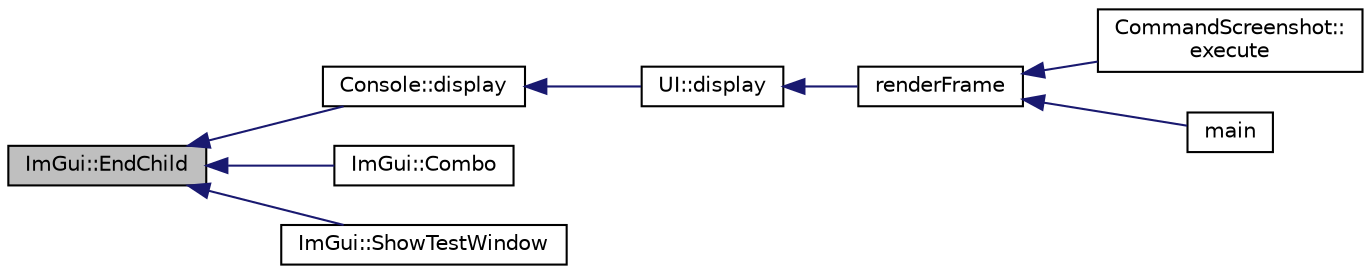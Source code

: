 digraph "ImGui::EndChild"
{
 // INTERACTIVE_SVG=YES
  edge [fontname="Helvetica",fontsize="10",labelfontname="Helvetica",labelfontsize="10"];
  node [fontname="Helvetica",fontsize="10",shape=record];
  rankdir="LR";
  Node1 [label="ImGui::EndChild",height=0.2,width=0.4,color="black", fillcolor="grey75", style="filled" fontcolor="black"];
  Node1 -> Node2 [dir="back",color="midnightblue",fontsize="10",style="solid",fontname="Helvetica"];
  Node2 [label="Console::display",height=0.2,width=0.4,color="black", fillcolor="white", style="filled",URL="$class_console.html#aa392bbf2aeecd5e86a4e624bcf9b087a"];
  Node2 -> Node3 [dir="back",color="midnightblue",fontsize="10",style="solid",fontname="Helvetica"];
  Node3 [label="UI::display",height=0.2,width=0.4,color="black", fillcolor="white", style="filled",URL="$class_u_i.html#a12b9189214f668a640c39f27725e0f85"];
  Node3 -> Node4 [dir="back",color="midnightblue",fontsize="10",style="solid",fontname="Helvetica"];
  Node4 [label="renderFrame",height=0.2,width=0.4,color="black", fillcolor="white", style="filled",URL="$main_8cpp.html#a00df6d86f86c2004b5c421980456d3f7"];
  Node4 -> Node5 [dir="back",color="midnightblue",fontsize="10",style="solid",fontname="Helvetica"];
  Node5 [label="CommandScreenshot::\lexecute",height=0.2,width=0.4,color="black", fillcolor="white", style="filled",URL="$class_command_screenshot.html#aea047cbfc0c1bdfc8d72d1633070bbdf"];
  Node4 -> Node6 [dir="back",color="midnightblue",fontsize="10",style="solid",fontname="Helvetica"];
  Node6 [label="main",height=0.2,width=0.4,color="black", fillcolor="white", style="filled",URL="$main_8cpp.html#a0ddf1224851353fc92bfbff6f499fa97"];
  Node1 -> Node7 [dir="back",color="midnightblue",fontsize="10",style="solid",fontname="Helvetica"];
  Node7 [label="ImGui::Combo",height=0.2,width=0.4,color="black", fillcolor="white", style="filled",URL="$namespace_im_gui.html#ace18e3ba66d5ce42cfc8cbdc99b34fa8"];
  Node1 -> Node8 [dir="back",color="midnightblue",fontsize="10",style="solid",fontname="Helvetica"];
  Node8 [label="ImGui::ShowTestWindow",height=0.2,width=0.4,color="black", fillcolor="white", style="filled",URL="$namespace_im_gui.html#a0c68c05a17d1f5f25f99213cfa722b8d"];
}
